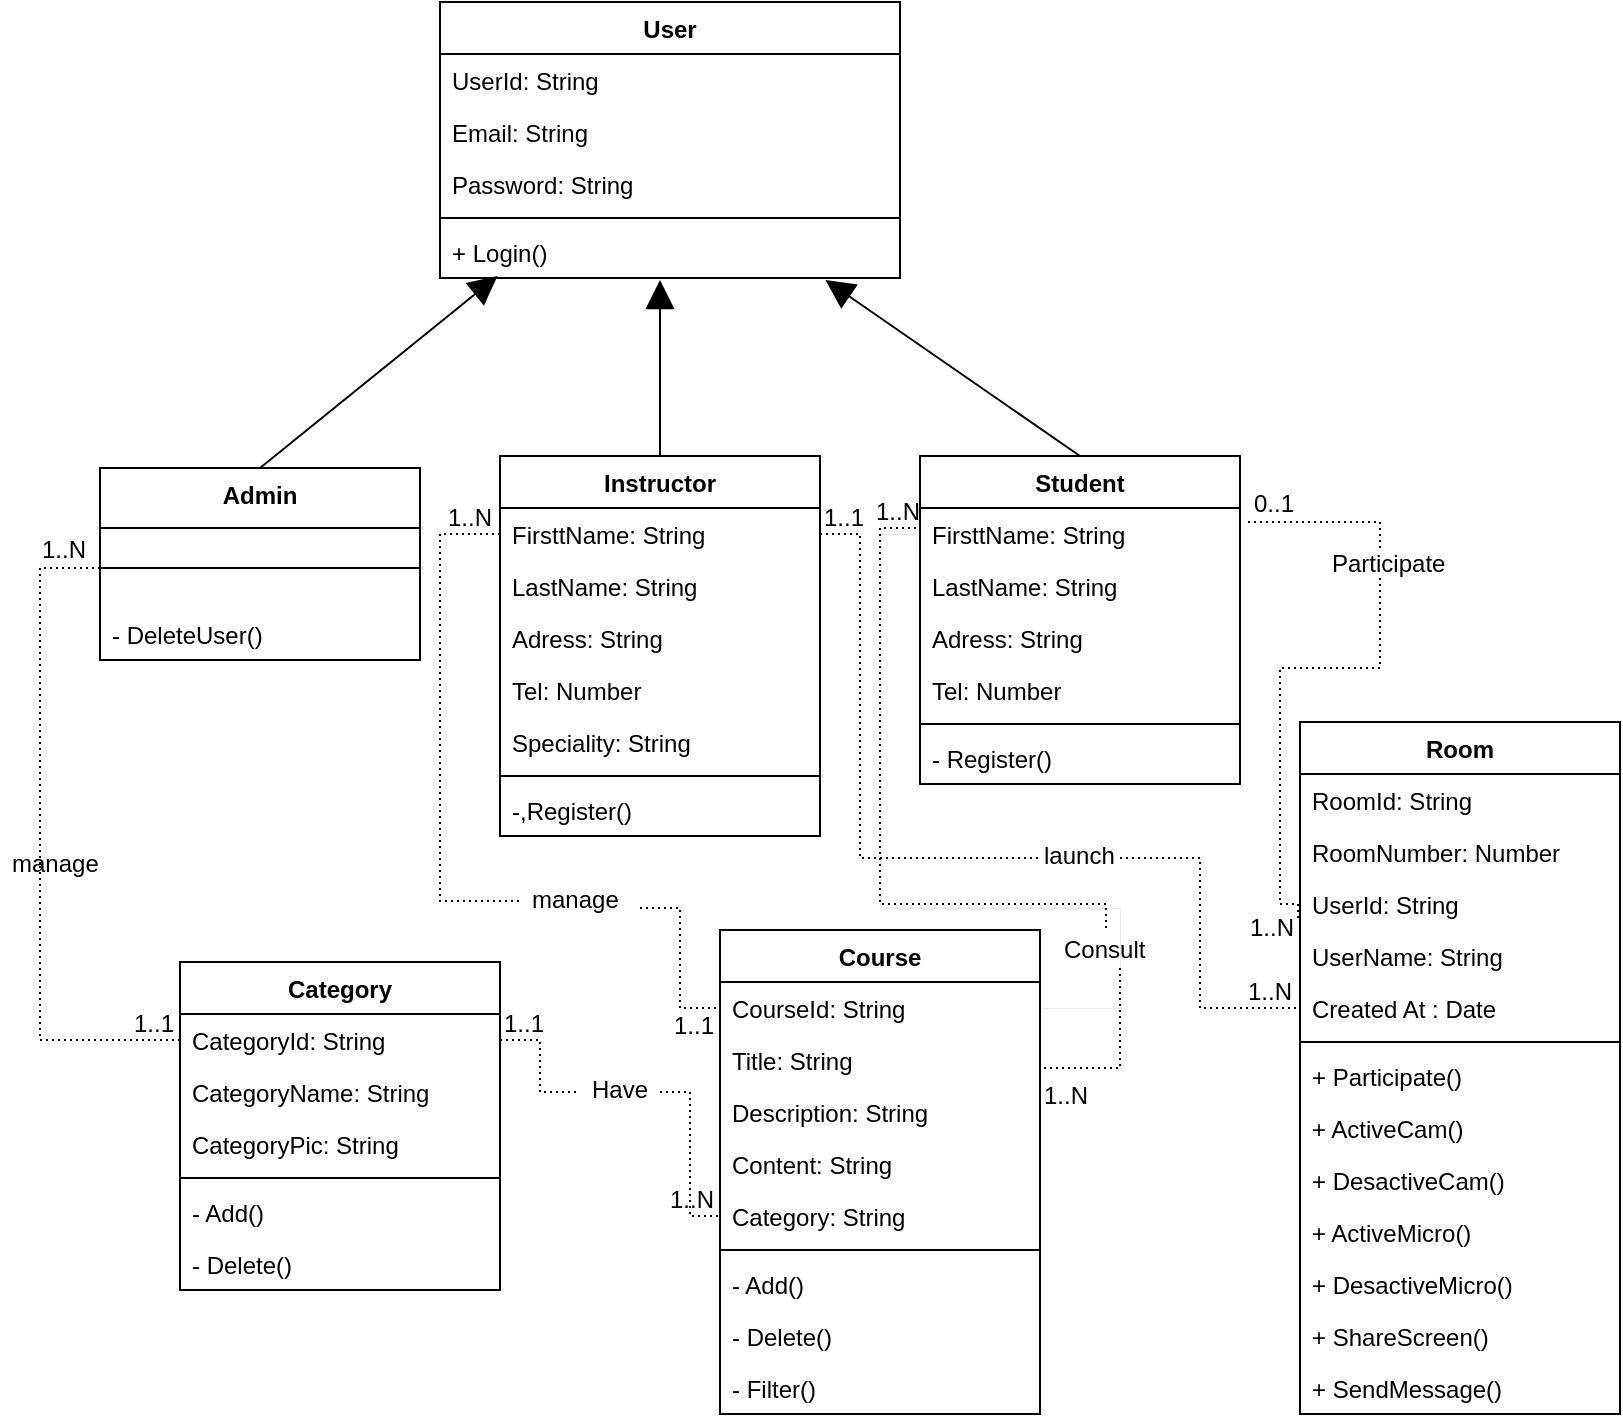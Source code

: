 <mxfile>
    <diagram id="J-ZFyat_GGTvQTublAHd" name="Page-1">
        <mxGraphModel dx="820" dy="352" grid="1" gridSize="10" guides="1" tooltips="1" connect="1" arrows="1" fold="1" page="1" pageScale="1" pageWidth="827" pageHeight="1169" math="0" shadow="0">
            <root>
                <mxCell id="0"/>
                <mxCell id="1" parent="0"/>
                <mxCell id="2" value="User" style="swimlane;fontStyle=1;align=center;verticalAlign=top;childLayout=stackLayout;horizontal=1;startSize=26;horizontalStack=0;resizeParent=1;resizeParentMax=0;resizeLast=0;collapsible=1;marginBottom=0;" parent="1" vertex="1">
                    <mxGeometry x="230" y="97" width="230" height="138" as="geometry"/>
                </mxCell>
                <mxCell id="3" value="UserId: String&#10;" style="text;strokeColor=none;fillColor=none;align=left;verticalAlign=top;spacingLeft=4;spacingRight=4;overflow=hidden;rotatable=0;points=[[0,0.5],[1,0.5]];portConstraint=eastwest;" parent="2" vertex="1">
                    <mxGeometry y="26" width="230" height="26" as="geometry"/>
                </mxCell>
                <mxCell id="7" value="Email: String&#10;" style="text;strokeColor=none;fillColor=none;align=left;verticalAlign=top;spacingLeft=4;spacingRight=4;overflow=hidden;rotatable=0;points=[[0,0.5],[1,0.5]];portConstraint=eastwest;" parent="2" vertex="1">
                    <mxGeometry y="52" width="230" height="26" as="geometry"/>
                </mxCell>
                <mxCell id="116" value="Password: String&#10;" style="text;strokeColor=none;fillColor=none;align=left;verticalAlign=top;spacingLeft=4;spacingRight=4;overflow=hidden;rotatable=0;points=[[0,0.5],[1,0.5]];portConstraint=eastwest;" parent="2" vertex="1">
                    <mxGeometry y="78" width="230" height="26" as="geometry"/>
                </mxCell>
                <mxCell id="4" value="" style="line;strokeWidth=1;fillColor=none;align=left;verticalAlign=middle;spacingTop=-1;spacingLeft=3;spacingRight=3;rotatable=0;labelPosition=right;points=[];portConstraint=eastwest;" parent="2" vertex="1">
                    <mxGeometry y="104" width="230" height="8" as="geometry"/>
                </mxCell>
                <mxCell id="5" value="+ Login()" style="text;strokeColor=none;fillColor=none;align=left;verticalAlign=top;spacingLeft=4;spacingRight=4;overflow=hidden;rotatable=0;points=[[0,0.5],[1,0.5]];portConstraint=eastwest;" parent="2" vertex="1">
                    <mxGeometry y="112" width="230" height="26" as="geometry"/>
                </mxCell>
                <mxCell id="10" value="Admin" style="swimlane;fontStyle=1;align=center;verticalAlign=top;childLayout=stackLayout;horizontal=1;startSize=30;horizontalStack=0;resizeParent=1;resizeParentMax=0;resizeLast=0;collapsible=1;marginBottom=0;" parent="1" vertex="1">
                    <mxGeometry x="60" y="330" width="160" height="96" as="geometry"/>
                </mxCell>
                <mxCell id="14" value="" style="line;strokeWidth=1;fillColor=none;align=left;verticalAlign=middle;spacingTop=-1;spacingLeft=3;spacingRight=3;rotatable=0;labelPosition=right;points=[];portConstraint=eastwest;" parent="10" vertex="1">
                    <mxGeometry y="30" width="160" height="40" as="geometry"/>
                </mxCell>
                <mxCell id="15" value="- DeleteUser()" style="text;strokeColor=none;fillColor=none;align=left;verticalAlign=top;spacingLeft=4;spacingRight=4;overflow=hidden;rotatable=0;points=[[0,0.5],[1,0.5]];portConstraint=eastwest;" parent="10" vertex="1">
                    <mxGeometry y="70" width="160" height="26" as="geometry"/>
                </mxCell>
                <mxCell id="18" value="Instructor" style="swimlane;fontStyle=1;align=center;verticalAlign=top;childLayout=stackLayout;horizontal=1;startSize=26;horizontalStack=0;resizeParent=1;resizeParentMax=0;resizeLast=0;collapsible=1;marginBottom=0;" parent="1" vertex="1">
                    <mxGeometry x="260" y="324" width="160" height="190" as="geometry"/>
                </mxCell>
                <mxCell id="19" value="FirsttName: String" style="text;strokeColor=none;fillColor=none;align=left;verticalAlign=top;spacingLeft=4;spacingRight=4;overflow=hidden;rotatable=0;points=[[0,0.5],[1,0.5]];portConstraint=eastwest;" parent="18" vertex="1">
                    <mxGeometry y="26" width="160" height="26" as="geometry"/>
                </mxCell>
                <mxCell id="20" value="LastName: String" style="text;strokeColor=none;fillColor=none;align=left;verticalAlign=top;spacingLeft=4;spacingRight=4;overflow=hidden;rotatable=0;points=[[0,0.5],[1,0.5]];portConstraint=eastwest;" parent="18" vertex="1">
                    <mxGeometry y="52" width="160" height="26" as="geometry"/>
                </mxCell>
                <mxCell id="21" value="Adress: String&#10;" style="text;strokeColor=none;fillColor=none;align=left;verticalAlign=top;spacingLeft=4;spacingRight=4;overflow=hidden;rotatable=0;points=[[0,0.5],[1,0.5]];portConstraint=eastwest;" parent="18" vertex="1">
                    <mxGeometry y="78" width="160" height="26" as="geometry"/>
                </mxCell>
                <mxCell id="24" value="Tel: Number&#10;" style="text;strokeColor=none;fillColor=none;align=left;verticalAlign=top;spacingLeft=4;spacingRight=4;overflow=hidden;rotatable=0;points=[[0,0.5],[1,0.5]];portConstraint=eastwest;" parent="18" vertex="1">
                    <mxGeometry y="104" width="160" height="26" as="geometry"/>
                </mxCell>
                <mxCell id="25" value="Speciality: String" style="text;strokeColor=none;fillColor=none;align=left;verticalAlign=top;spacingLeft=4;spacingRight=4;overflow=hidden;rotatable=0;points=[[0,0.5],[1,0.5]];portConstraint=eastwest;" parent="18" vertex="1">
                    <mxGeometry y="130" width="160" height="26" as="geometry"/>
                </mxCell>
                <mxCell id="22" value="" style="line;strokeWidth=1;fillColor=none;align=left;verticalAlign=middle;spacingTop=-1;spacingLeft=3;spacingRight=3;rotatable=0;labelPosition=right;points=[];portConstraint=eastwest;" parent="18" vertex="1">
                    <mxGeometry y="156" width="160" height="8" as="geometry"/>
                </mxCell>
                <mxCell id="23" value="-,Register()" style="text;strokeColor=none;fillColor=none;align=left;verticalAlign=top;spacingLeft=4;spacingRight=4;overflow=hidden;rotatable=0;points=[[0,0.5],[1,0.5]];portConstraint=eastwest;" parent="18" vertex="1">
                    <mxGeometry y="164" width="160" height="26" as="geometry"/>
                </mxCell>
                <mxCell id="26" value="Student" style="swimlane;fontStyle=1;align=center;verticalAlign=top;childLayout=stackLayout;horizontal=1;startSize=26;horizontalStack=0;resizeParent=1;resizeParentMax=0;resizeLast=0;collapsible=1;marginBottom=0;" parent="1" vertex="1">
                    <mxGeometry x="470" y="324" width="160" height="164" as="geometry"/>
                </mxCell>
                <mxCell id="27" value="FirsttName: String" style="text;strokeColor=none;fillColor=none;align=left;verticalAlign=top;spacingLeft=4;spacingRight=4;overflow=hidden;rotatable=0;points=[[0,0.5],[1,0.5]];portConstraint=eastwest;" parent="26" vertex="1">
                    <mxGeometry y="26" width="160" height="26" as="geometry"/>
                </mxCell>
                <mxCell id="28" value="LastName: String" style="text;strokeColor=none;fillColor=none;align=left;verticalAlign=top;spacingLeft=4;spacingRight=4;overflow=hidden;rotatable=0;points=[[0,0.5],[1,0.5]];portConstraint=eastwest;" parent="26" vertex="1">
                    <mxGeometry y="52" width="160" height="26" as="geometry"/>
                </mxCell>
                <mxCell id="29" value="Adress: String&#10;" style="text;strokeColor=none;fillColor=none;align=left;verticalAlign=top;spacingLeft=4;spacingRight=4;overflow=hidden;rotatable=0;points=[[0,0.5],[1,0.5]];portConstraint=eastwest;" parent="26" vertex="1">
                    <mxGeometry y="78" width="160" height="26" as="geometry"/>
                </mxCell>
                <mxCell id="30" value="Tel: Number&#10;" style="text;strokeColor=none;fillColor=none;align=left;verticalAlign=top;spacingLeft=4;spacingRight=4;overflow=hidden;rotatable=0;points=[[0,0.5],[1,0.5]];portConstraint=eastwest;" parent="26" vertex="1">
                    <mxGeometry y="104" width="160" height="26" as="geometry"/>
                </mxCell>
                <mxCell id="32" value="" style="line;strokeWidth=1;fillColor=none;align=left;verticalAlign=middle;spacingTop=-1;spacingLeft=3;spacingRight=3;rotatable=0;labelPosition=right;points=[];portConstraint=eastwest;" parent="26" vertex="1">
                    <mxGeometry y="130" width="160" height="8" as="geometry"/>
                </mxCell>
                <mxCell id="33" value="- Register()" style="text;strokeColor=none;fillColor=none;align=left;verticalAlign=top;spacingLeft=4;spacingRight=4;overflow=hidden;rotatable=0;points=[[0,0.5],[1,0.5]];portConstraint=eastwest;" parent="26" vertex="1">
                    <mxGeometry y="138" width="160" height="26" as="geometry"/>
                </mxCell>
                <mxCell id="34" value="Course" style="swimlane;fontStyle=1;align=center;verticalAlign=top;childLayout=stackLayout;horizontal=1;startSize=26;horizontalStack=0;resizeParent=1;resizeParentMax=0;resizeLast=0;collapsible=1;marginBottom=0;" parent="1" vertex="1">
                    <mxGeometry x="370" y="561" width="160" height="242" as="geometry"/>
                </mxCell>
                <mxCell id="35" value="CourseId: String" style="text;strokeColor=none;fillColor=none;align=left;verticalAlign=top;spacingLeft=4;spacingRight=4;overflow=hidden;rotatable=0;points=[[0,0.5],[1,0.5]];portConstraint=eastwest;" parent="34" vertex="1">
                    <mxGeometry y="26" width="160" height="26" as="geometry"/>
                </mxCell>
                <mxCell id="38" value="Title: String" style="text;strokeColor=none;fillColor=none;align=left;verticalAlign=top;spacingLeft=4;spacingRight=4;overflow=hidden;rotatable=0;points=[[0,0.5],[1,0.5]];portConstraint=eastwest;" parent="34" vertex="1">
                    <mxGeometry y="52" width="160" height="26" as="geometry"/>
                </mxCell>
                <mxCell id="39" value="Description: String" style="text;strokeColor=none;fillColor=none;align=left;verticalAlign=top;spacingLeft=4;spacingRight=4;overflow=hidden;rotatable=0;points=[[0,0.5],[1,0.5]];portConstraint=eastwest;" parent="34" vertex="1">
                    <mxGeometry y="78" width="160" height="26" as="geometry"/>
                </mxCell>
                <mxCell id="40" value="Content: String" style="text;strokeColor=none;fillColor=none;align=left;verticalAlign=top;spacingLeft=4;spacingRight=4;overflow=hidden;rotatable=0;points=[[0,0.5],[1,0.5]];portConstraint=eastwest;" parent="34" vertex="1">
                    <mxGeometry y="104" width="160" height="26" as="geometry"/>
                </mxCell>
                <mxCell id="41" value="Category: String" style="text;strokeColor=none;fillColor=none;align=left;verticalAlign=top;spacingLeft=4;spacingRight=4;overflow=hidden;rotatable=0;points=[[0,0.5],[1,0.5]];portConstraint=eastwest;" parent="34" vertex="1">
                    <mxGeometry y="130" width="160" height="26" as="geometry"/>
                </mxCell>
                <mxCell id="36" value="" style="line;strokeWidth=1;fillColor=none;align=left;verticalAlign=middle;spacingTop=-1;spacingLeft=3;spacingRight=3;rotatable=0;labelPosition=right;points=[];portConstraint=eastwest;" parent="34" vertex="1">
                    <mxGeometry y="156" width="160" height="8" as="geometry"/>
                </mxCell>
                <mxCell id="37" value="- Add()" style="text;strokeColor=none;fillColor=none;align=left;verticalAlign=top;spacingLeft=4;spacingRight=4;overflow=hidden;rotatable=0;points=[[0,0.5],[1,0.5]];portConstraint=eastwest;" parent="34" vertex="1">
                    <mxGeometry y="164" width="160" height="26" as="geometry"/>
                </mxCell>
                <mxCell id="42" value="- Delete()" style="text;strokeColor=none;fillColor=none;align=left;verticalAlign=top;spacingLeft=4;spacingRight=4;overflow=hidden;rotatable=0;points=[[0,0.5],[1,0.5]];portConstraint=eastwest;" parent="34" vertex="1">
                    <mxGeometry y="190" width="160" height="26" as="geometry"/>
                </mxCell>
                <mxCell id="43" value="- Filter()" style="text;strokeColor=none;fillColor=none;align=left;verticalAlign=top;spacingLeft=4;spacingRight=4;overflow=hidden;rotatable=0;points=[[0,0.5],[1,0.5]];portConstraint=eastwest;" parent="34" vertex="1">
                    <mxGeometry y="216" width="160" height="26" as="geometry"/>
                </mxCell>
                <mxCell id="44" value="Category" style="swimlane;fontStyle=1;align=center;verticalAlign=top;childLayout=stackLayout;horizontal=1;startSize=26;horizontalStack=0;resizeParent=1;resizeParentMax=0;resizeLast=0;collapsible=1;marginBottom=0;" parent="1" vertex="1">
                    <mxGeometry x="100" y="577" width="160" height="164" as="geometry"/>
                </mxCell>
                <mxCell id="45" value="CategoryId: String" style="text;strokeColor=none;fillColor=none;align=left;verticalAlign=top;spacingLeft=4;spacingRight=4;overflow=hidden;rotatable=0;points=[[0,0.5],[1,0.5]];portConstraint=eastwest;" parent="44" vertex="1">
                    <mxGeometry y="26" width="160" height="26" as="geometry"/>
                </mxCell>
                <mxCell id="48" value="CategoryName: String" style="text;strokeColor=none;fillColor=none;align=left;verticalAlign=top;spacingLeft=4;spacingRight=4;overflow=hidden;rotatable=0;points=[[0,0.5],[1,0.5]];portConstraint=eastwest;" parent="44" vertex="1">
                    <mxGeometry y="52" width="160" height="26" as="geometry"/>
                </mxCell>
                <mxCell id="49" value="CategoryPic: String" style="text;strokeColor=none;fillColor=none;align=left;verticalAlign=top;spacingLeft=4;spacingRight=4;overflow=hidden;rotatable=0;points=[[0,0.5],[1,0.5]];portConstraint=eastwest;" parent="44" vertex="1">
                    <mxGeometry y="78" width="160" height="26" as="geometry"/>
                </mxCell>
                <mxCell id="46" value="" style="line;strokeWidth=1;fillColor=none;align=left;verticalAlign=middle;spacingTop=-1;spacingLeft=3;spacingRight=3;rotatable=0;labelPosition=right;points=[];portConstraint=eastwest;" parent="44" vertex="1">
                    <mxGeometry y="104" width="160" height="8" as="geometry"/>
                </mxCell>
                <mxCell id="47" value="- Add()" style="text;strokeColor=none;fillColor=none;align=left;verticalAlign=top;spacingLeft=4;spacingRight=4;overflow=hidden;rotatable=0;points=[[0,0.5],[1,0.5]];portConstraint=eastwest;" parent="44" vertex="1">
                    <mxGeometry y="112" width="160" height="26" as="geometry"/>
                </mxCell>
                <mxCell id="50" value="- Delete()" style="text;strokeColor=none;fillColor=none;align=left;verticalAlign=top;spacingLeft=4;spacingRight=4;overflow=hidden;rotatable=0;points=[[0,0.5],[1,0.5]];portConstraint=eastwest;" parent="44" vertex="1">
                    <mxGeometry y="138" width="160" height="26" as="geometry"/>
                </mxCell>
                <mxCell id="51" value="" style="endArrow=none;html=1;rounded=0;dashed=1;dashPattern=1 2;entryX=0;entryY=0.5;entryDx=0;entryDy=0;exitX=1;exitY=0.5;exitDx=0;exitDy=0;edgeStyle=orthogonalEdgeStyle;startArrow=none;" parent="1" source="62" target="41" edge="1">
                    <mxGeometry relative="1" as="geometry">
                        <mxPoint x="230" y="637" as="sourcePoint"/>
                        <mxPoint x="390" y="637" as="targetPoint"/>
                    </mxGeometry>
                </mxCell>
                <mxCell id="53" value="1..N" style="resizable=0;html=1;align=right;verticalAlign=bottom;" parent="51" connectable="0" vertex="1">
                    <mxGeometry x="1" relative="1" as="geometry">
                        <mxPoint x="-3" as="offset"/>
                    </mxGeometry>
                </mxCell>
                <mxCell id="58" value="" style="endArrow=none;html=1;rounded=0;dashed=1;dashPattern=1 2;entryX=0;entryY=0.5;entryDx=0;entryDy=0;edgeStyle=orthogonalEdgeStyle;startArrow=none;" parent="1" target="45" edge="1">
                    <mxGeometry relative="1" as="geometry">
                        <mxPoint x="30" y="529" as="sourcePoint"/>
                        <mxPoint x="110" y="641" as="targetPoint"/>
                        <Array as="points">
                            <mxPoint x="30" y="616"/>
                        </Array>
                    </mxGeometry>
                </mxCell>
                <mxCell id="60" value="1..1" style="resizable=0;html=1;align=right;verticalAlign=bottom;" parent="58" connectable="0" vertex="1">
                    <mxGeometry x="1" relative="1" as="geometry">
                        <mxPoint x="-3" as="offset"/>
                    </mxGeometry>
                </mxCell>
                <mxCell id="62" value="Have" style="text;strokeColor=none;fillColor=none;spacingLeft=4;spacingRight=4;overflow=hidden;rotatable=0;points=[[0,0.5],[1,0.5]];portConstraint=eastwest;fontSize=12;" parent="1" vertex="1">
                    <mxGeometry x="300" y="627" width="40" height="30" as="geometry"/>
                </mxCell>
                <mxCell id="63" value="" style="endArrow=none;html=1;rounded=0;dashed=1;dashPattern=1 2;entryX=0;entryY=0.5;entryDx=0;entryDy=0;exitX=1;exitY=0.5;exitDx=0;exitDy=0;edgeStyle=orthogonalEdgeStyle;" parent="1" source="45" target="62" edge="1">
                    <mxGeometry relative="1" as="geometry">
                        <mxPoint x="260" y="616" as="sourcePoint"/>
                        <mxPoint x="370" y="670" as="targetPoint"/>
                    </mxGeometry>
                </mxCell>
                <mxCell id="64" value="1..1" style="resizable=0;html=1;align=left;verticalAlign=bottom;" parent="63" connectable="0" vertex="1">
                    <mxGeometry x="-1" relative="1" as="geometry"/>
                </mxCell>
                <mxCell id="77" value="" style="endArrow=block;endFill=1;endSize=12;html=1;exitX=0.5;exitY=0;exitDx=0;exitDy=0;entryX=0.125;entryY=0.962;entryDx=0;entryDy=0;entryPerimeter=0;" parent="1" source="10" target="5" edge="1">
                    <mxGeometry width="160" relative="1" as="geometry">
                        <mxPoint x="140" y="295" as="sourcePoint"/>
                        <mxPoint x="280" y="240" as="targetPoint"/>
                    </mxGeometry>
                </mxCell>
                <mxCell id="79" value="" style="endArrow=block;endFill=1;endSize=12;html=1;exitX=0.5;exitY=0;exitDx=0;exitDy=0;" parent="1" source="18" edge="1">
                    <mxGeometry width="160" relative="1" as="geometry">
                        <mxPoint x="350" y="297" as="sourcePoint"/>
                        <mxPoint x="340" y="236" as="targetPoint"/>
                    </mxGeometry>
                </mxCell>
                <mxCell id="80" value="" style="endArrow=block;endFill=1;endSize=12;html=1;exitX=0.5;exitY=0;exitDx=0;exitDy=0;entryX=0.838;entryY=1.038;entryDx=0;entryDy=0;entryPerimeter=0;" parent="1" source="26" target="5" edge="1">
                    <mxGeometry width="160" relative="1" as="geometry">
                        <mxPoint x="530" y="297" as="sourcePoint"/>
                        <mxPoint x="410" y="267" as="targetPoint"/>
                    </mxGeometry>
                </mxCell>
                <mxCell id="81" value="Room" style="swimlane;fontStyle=1;align=center;verticalAlign=top;childLayout=stackLayout;horizontal=1;startSize=26;horizontalStack=0;resizeParent=1;resizeParentMax=0;resizeLast=0;collapsible=1;marginBottom=0;" parent="1" vertex="1">
                    <mxGeometry x="660" y="457" width="160" height="346" as="geometry"/>
                </mxCell>
                <mxCell id="82" value="RoomId: String&#10;" style="text;strokeColor=none;fillColor=none;align=left;verticalAlign=top;spacingLeft=4;spacingRight=4;overflow=hidden;rotatable=0;points=[[0,0.5],[1,0.5]];portConstraint=eastwest;" parent="81" vertex="1">
                    <mxGeometry y="26" width="160" height="26" as="geometry"/>
                </mxCell>
                <mxCell id="83" value="RoomNumber: Number&#10;" style="text;strokeColor=none;fillColor=none;align=left;verticalAlign=top;spacingLeft=4;spacingRight=4;overflow=hidden;rotatable=0;points=[[0,0.5],[1,0.5]];portConstraint=eastwest;" parent="81" vertex="1">
                    <mxGeometry y="52" width="160" height="26" as="geometry"/>
                </mxCell>
                <mxCell id="84" value="UserId: String&#10;" style="text;strokeColor=none;fillColor=none;align=left;verticalAlign=top;spacingLeft=4;spacingRight=4;overflow=hidden;rotatable=0;points=[[0,0.5],[1,0.5]];portConstraint=eastwest;" parent="81" vertex="1">
                    <mxGeometry y="78" width="160" height="26" as="geometry"/>
                </mxCell>
                <mxCell id="87" value="UserName: String&#10;" style="text;strokeColor=none;fillColor=none;align=left;verticalAlign=top;spacingLeft=4;spacingRight=4;overflow=hidden;rotatable=0;points=[[0,0.5],[1,0.5]];portConstraint=eastwest;" parent="81" vertex="1">
                    <mxGeometry y="104" width="160" height="26" as="geometry"/>
                </mxCell>
                <mxCell id="88" value="Created At : Date&#10;" style="text;strokeColor=none;fillColor=none;align=left;verticalAlign=top;spacingLeft=4;spacingRight=4;overflow=hidden;rotatable=0;points=[[0,0.5],[1,0.5]];portConstraint=eastwest;" parent="81" vertex="1">
                    <mxGeometry y="130" width="160" height="26" as="geometry"/>
                </mxCell>
                <mxCell id="85" value="" style="line;strokeWidth=1;fillColor=none;align=left;verticalAlign=middle;spacingTop=-1;spacingLeft=3;spacingRight=3;rotatable=0;labelPosition=right;points=[];portConstraint=eastwest;" parent="81" vertex="1">
                    <mxGeometry y="156" width="160" height="8" as="geometry"/>
                </mxCell>
                <mxCell id="86" value="+ Participate()" style="text;strokeColor=none;fillColor=none;align=left;verticalAlign=top;spacingLeft=4;spacingRight=4;overflow=hidden;rotatable=0;points=[[0,0.5],[1,0.5]];portConstraint=eastwest;" parent="81" vertex="1">
                    <mxGeometry y="164" width="160" height="26" as="geometry"/>
                </mxCell>
                <mxCell id="89" value="+ ActiveCam()" style="text;strokeColor=none;fillColor=none;align=left;verticalAlign=top;spacingLeft=4;spacingRight=4;overflow=hidden;rotatable=0;points=[[0,0.5],[1,0.5]];portConstraint=eastwest;" parent="81" vertex="1">
                    <mxGeometry y="190" width="160" height="26" as="geometry"/>
                </mxCell>
                <mxCell id="90" value="+ DesactiveCam()" style="text;strokeColor=none;fillColor=none;align=left;verticalAlign=top;spacingLeft=4;spacingRight=4;overflow=hidden;rotatable=0;points=[[0,0.5],[1,0.5]];portConstraint=eastwest;" parent="81" vertex="1">
                    <mxGeometry y="216" width="160" height="26" as="geometry"/>
                </mxCell>
                <mxCell id="91" value="+ ActiveMicro()" style="text;strokeColor=none;fillColor=none;align=left;verticalAlign=top;spacingLeft=4;spacingRight=4;overflow=hidden;rotatable=0;points=[[0,0.5],[1,0.5]];portConstraint=eastwest;" parent="81" vertex="1">
                    <mxGeometry y="242" width="160" height="26" as="geometry"/>
                </mxCell>
                <mxCell id="92" value="+ DesactiveMicro()" style="text;strokeColor=none;fillColor=none;align=left;verticalAlign=top;spacingLeft=4;spacingRight=4;overflow=hidden;rotatable=0;points=[[0,0.5],[1,0.5]];portConstraint=eastwest;" parent="81" vertex="1">
                    <mxGeometry y="268" width="160" height="26" as="geometry"/>
                </mxCell>
                <mxCell id="93" value="+ ShareScreen()" style="text;strokeColor=none;fillColor=none;align=left;verticalAlign=top;spacingLeft=4;spacingRight=4;overflow=hidden;rotatable=0;points=[[0,0.5],[1,0.5]];portConstraint=eastwest;" parent="81" vertex="1">
                    <mxGeometry y="294" width="160" height="26" as="geometry"/>
                </mxCell>
                <mxCell id="94" value="+ SendMessage()" style="text;strokeColor=none;fillColor=none;align=left;verticalAlign=top;spacingLeft=4;spacingRight=4;overflow=hidden;rotatable=0;points=[[0,0.5],[1,0.5]];portConstraint=eastwest;" parent="81" vertex="1">
                    <mxGeometry y="320" width="160" height="26" as="geometry"/>
                </mxCell>
                <mxCell id="100" value="" style="endArrow=none;html=1;rounded=0;dashed=1;dashPattern=1 2;entryX=-0.006;entryY=0.846;entryDx=0;entryDy=0;entryPerimeter=0;edgeStyle=orthogonalEdgeStyle;startArrow=none;" parent="1" target="84" edge="1">
                    <mxGeometry relative="1" as="geometry">
                        <mxPoint x="700" y="385" as="sourcePoint"/>
                        <mxPoint x="510" y="577" as="targetPoint"/>
                        <Array as="points">
                            <mxPoint x="700" y="430"/>
                            <mxPoint x="650" y="430"/>
                            <mxPoint x="650" y="548"/>
                            <mxPoint x="659" y="548"/>
                        </Array>
                    </mxGeometry>
                </mxCell>
                <mxCell id="102" value="1..N" style="resizable=0;html=1;align=right;verticalAlign=bottom;" parent="100" connectable="0" vertex="1">
                    <mxGeometry x="1" relative="1" as="geometry">
                        <mxPoint x="-2" y="12" as="offset"/>
                    </mxGeometry>
                </mxCell>
                <mxCell id="112" value="0..1" style="resizable=0;html=1;align=right;verticalAlign=bottom;" parent="1" connectable="0" vertex="1">
                    <mxGeometry x="660.0" y="352.0" as="geometry">
                        <mxPoint x="-3" y="4" as="offset"/>
                    </mxGeometry>
                </mxCell>
                <mxCell id="113" value="" style="endArrow=none;html=1;rounded=0;dashed=1;dashPattern=1 2;edgeStyle=orthogonalEdgeStyle;exitX=1;exitY=0.5;exitDx=0;exitDy=0;entryX=0;entryY=0.5;entryDx=0;entryDy=0;startArrow=none;" parent="1" source="121" target="88" edge="1">
                    <mxGeometry relative="1" as="geometry">
                        <mxPoint x="430" y="347" as="sourcePoint"/>
                        <mxPoint x="650" y="597" as="targetPoint"/>
                        <Array as="points">
                            <mxPoint x="610" y="525"/>
                            <mxPoint x="610" y="600"/>
                        </Array>
                    </mxGeometry>
                </mxCell>
                <mxCell id="115" value="1..N" style="resizable=0;html=1;align=right;verticalAlign=bottom;" parent="113" connectable="0" vertex="1">
                    <mxGeometry x="1" relative="1" as="geometry">
                        <mxPoint x="-4" as="offset"/>
                    </mxGeometry>
                </mxCell>
                <mxCell id="121" value="launch" style="text;whiteSpace=wrap;html=1;" parent="1" vertex="1">
                    <mxGeometry x="530" y="510" width="40" height="30" as="geometry"/>
                </mxCell>
                <mxCell id="122" value="" style="endArrow=none;html=1;rounded=0;dashed=1;dashPattern=1 2;edgeStyle=orthogonalEdgeStyle;exitX=1;exitY=0.5;exitDx=0;exitDy=0;entryX=0;entryY=0.5;entryDx=0;entryDy=0;" parent="1" source="19" target="121" edge="1">
                    <mxGeometry relative="1" as="geometry">
                        <mxPoint x="420" y="363" as="sourcePoint"/>
                        <mxPoint x="660" y="600" as="targetPoint"/>
                        <Array as="points">
                            <mxPoint x="440" y="363"/>
                            <mxPoint x="440" y="525"/>
                        </Array>
                    </mxGeometry>
                </mxCell>
                <mxCell id="123" value="1..1" style="resizable=0;html=1;align=left;verticalAlign=bottom;" parent="122" connectable="0" vertex="1">
                    <mxGeometry x="-1" relative="1" as="geometry"/>
                </mxCell>
                <mxCell id="61" value="manage" style="text;strokeColor=none;fillColor=none;spacingLeft=4;spacingRight=4;overflow=hidden;rotatable=0;points=[[0,0.5],[1,0.5]];portConstraint=eastwest;fontSize=12;" parent="1" vertex="1">
                    <mxGeometry x="10" y="514" width="60" height="30" as="geometry"/>
                </mxCell>
                <mxCell id="124" value="" style="endArrow=none;html=1;rounded=0;dashed=1;dashPattern=1 2;edgeStyle=orthogonalEdgeStyle;" parent="1" edge="1">
                    <mxGeometry relative="1" as="geometry">
                        <mxPoint x="60" y="380" as="sourcePoint"/>
                        <mxPoint x="30" y="529" as="targetPoint"/>
                        <Array as="points">
                            <mxPoint x="30" y="380"/>
                        </Array>
                    </mxGeometry>
                </mxCell>
                <mxCell id="125" value="1..N" style="resizable=0;html=1;align=left;verticalAlign=bottom;" parent="124" connectable="0" vertex="1">
                    <mxGeometry x="-1" relative="1" as="geometry">
                        <mxPoint x="-31" y="-1" as="offset"/>
                    </mxGeometry>
                </mxCell>
                <mxCell id="109" value="Participate" style="text;strokeColor=none;fillColor=none;spacingLeft=4;spacingRight=4;overflow=hidden;rotatable=0;points=[[0,0.5],[1,0.5]];portConstraint=eastwest;fontSize=12;" parent="1" vertex="1">
                    <mxGeometry x="670" y="364" width="71" height="30" as="geometry"/>
                </mxCell>
                <mxCell id="129" value="" style="endArrow=none;html=1;rounded=0;dashed=1;dashPattern=1 2;edgeStyle=orthogonalEdgeStyle;startArrow=none;exitX=1.025;exitY=0.269;exitDx=0;exitDy=0;exitPerimeter=0;" parent="1" source="27" edge="1">
                    <mxGeometry relative="1" as="geometry">
                        <mxPoint x="634" y="356.994" as="sourcePoint"/>
                        <mxPoint x="700" y="370" as="targetPoint"/>
                        <Array as="points">
                            <mxPoint x="700" y="357"/>
                        </Array>
                    </mxGeometry>
                </mxCell>
                <mxCell id="144" value="" style="endArrow=none;html=1;rounded=0;dashed=1;dashPattern=1 2;entryX=0;entryY=0.5;entryDx=0;entryDy=0;edgeStyle=orthogonalEdgeStyle;startArrow=none;" parent="1" source="138" target="35" edge="1">
                    <mxGeometry relative="1" as="geometry">
                        <mxPoint x="250" y="390" as="sourcePoint"/>
                        <mxPoint x="490" y="490" as="targetPoint"/>
                        <Array as="points">
                            <mxPoint x="350" y="550"/>
                            <mxPoint x="350" y="600"/>
                        </Array>
                    </mxGeometry>
                </mxCell>
                <mxCell id="146" value="1..1" style="resizable=0;html=1;align=right;verticalAlign=bottom;" parent="144" connectable="0" vertex="1">
                    <mxGeometry x="1" relative="1" as="geometry">
                        <mxPoint x="-3" y="17" as="offset"/>
                    </mxGeometry>
                </mxCell>
                <mxCell id="138" value="manage" style="text;strokeColor=none;fillColor=none;spacingLeft=4;spacingRight=4;overflow=hidden;rotatable=0;points=[[0,0.5],[1,0.5]];portConstraint=eastwest;fontSize=12;" parent="1" vertex="1">
                    <mxGeometry x="270" y="532" width="60" height="29" as="geometry"/>
                </mxCell>
                <mxCell id="150" value="" style="endArrow=none;html=1;rounded=0;dashed=1;dashPattern=1 2;entryX=0;entryY=0.5;entryDx=0;entryDy=0;edgeStyle=orthogonalEdgeStyle;startArrow=none;exitX=0;exitY=0.5;exitDx=0;exitDy=0;" parent="1" source="19" target="138" edge="1">
                    <mxGeometry relative="1" as="geometry">
                        <mxPoint x="260" y="363" as="sourcePoint"/>
                        <mxPoint x="370" y="600" as="targetPoint"/>
                        <Array as="points">
                            <mxPoint x="230" y="363"/>
                            <mxPoint x="230" y="546"/>
                        </Array>
                    </mxGeometry>
                </mxCell>
                <mxCell id="152" value="1..N" style="resizable=0;html=1;align=right;verticalAlign=bottom;" parent="1" connectable="0" vertex="1">
                    <mxGeometry x="256" y="363" as="geometry"/>
                </mxCell>
                <mxCell id="169" style="edgeStyle=orthogonalEdgeStyle;rounded=0;orthogonalLoop=1;jettySize=auto;html=1;exitX=0.5;exitY=1;exitDx=0;exitDy=0;dashed=1;strokeWidth=0;" parent="1" source="156" target="156" edge="1">
                    <mxGeometry relative="1" as="geometry"/>
                </mxCell>
                <mxCell id="180" value="" style="endArrow=none;html=1;rounded=0;dashed=1;strokeWidth=0;entryX=-0.012;entryY=0.923;entryDx=0;entryDy=0;exitX=1;exitY=0.5;exitDx=0;exitDy=0;edgeStyle=orthogonalEdgeStyle;entryPerimeter=0;" parent="1" source="35" target="27" edge="1">
                    <mxGeometry relative="1" as="geometry">
                        <mxPoint x="330" y="460" as="sourcePoint"/>
                        <mxPoint x="490" y="460" as="targetPoint"/>
                        <Array as="points">
                            <mxPoint x="570" y="600"/>
                            <mxPoint x="570" y="550"/>
                            <mxPoint x="450" y="550"/>
                            <mxPoint x="450" y="363"/>
                            <mxPoint x="468" y="363"/>
                        </Array>
                    </mxGeometry>
                </mxCell>
                <mxCell id="156" value="Consult" style="text;whiteSpace=wrap;html=1;" parent="1" vertex="1">
                    <mxGeometry x="540" y="557" width="50" height="30" as="geometry"/>
                </mxCell>
                <mxCell id="193" value="" style="endArrow=none;html=1;rounded=0;dashed=1;dashPattern=1 2;edgeStyle=orthogonalEdgeStyle;startArrow=none;entryX=1;entryY=0.5;entryDx=0;entryDy=0;" parent="1" target="38" edge="1">
                    <mxGeometry relative="1" as="geometry">
                        <mxPoint x="570" y="580" as="sourcePoint"/>
                        <mxPoint x="560" y="630" as="targetPoint"/>
                        <Array as="points">
                            <mxPoint x="570" y="630"/>
                            <mxPoint x="530" y="630"/>
                        </Array>
                    </mxGeometry>
                </mxCell>
                <mxCell id="194" value="1..N" style="resizable=0;html=1;align=right;verticalAlign=bottom;" parent="193" connectable="0" vertex="1">
                    <mxGeometry x="1" relative="1" as="geometry">
                        <mxPoint x="24" y="26" as="offset"/>
                    </mxGeometry>
                </mxCell>
                <mxCell id="196" value="" style="endArrow=none;html=1;rounded=0;dashed=1;dashPattern=1 2;edgeStyle=orthogonalEdgeStyle;startArrow=none;" parent="1" edge="1">
                    <mxGeometry relative="1" as="geometry">
                        <mxPoint x="470" y="370" as="sourcePoint"/>
                        <mxPoint x="563" y="561" as="targetPoint"/>
                        <Array as="points">
                            <mxPoint x="470" y="360"/>
                            <mxPoint x="450" y="360"/>
                            <mxPoint x="450" y="548"/>
                            <mxPoint x="563" y="548"/>
                        </Array>
                    </mxGeometry>
                </mxCell>
                <mxCell id="197" value="1..N" style="resizable=0;html=1;align=right;verticalAlign=bottom;" parent="1" connectable="0" vertex="1">
                    <mxGeometry x="470" y="360" as="geometry"/>
                </mxCell>
            </root>
        </mxGraphModel>
    </diagram>
</mxfile>